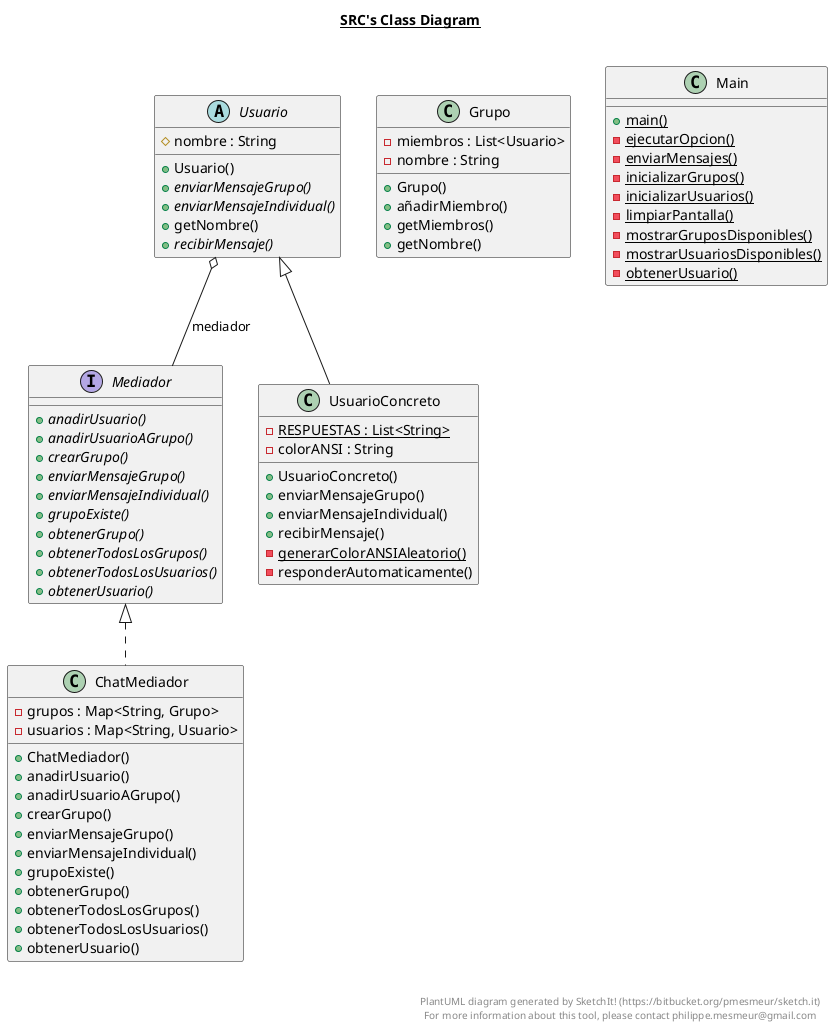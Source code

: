 @startuml

title __SRC's Class Diagram__\n


    class ChatMediador {
        - grupos : Map<String, Grupo>
        - usuarios : Map<String, Usuario>
        + ChatMediador()
        + anadirUsuario()
        + anadirUsuarioAGrupo()
        + crearGrupo()
        + enviarMensajeGrupo()
        + enviarMensajeIndividual()
        + grupoExiste()
        + obtenerGrupo()
        + obtenerTodosLosGrupos()
        + obtenerTodosLosUsuarios()
        + obtenerUsuario()
    }

  


    class Grupo {
        - miembros : List<Usuario>
        - nombre : String
        + Grupo()
        + añadirMiembro()
        + getMiembros()
        + getNombre()
    }


    class Main {
        {static} + main()
        {static} - ejecutarOpcion()
        {static} - enviarMensajes()
        {static} - inicializarGrupos()
        {static} - inicializarUsuarios()
        {static} - limpiarPantalla()
        {static} - mostrarGruposDisponibles()
        {static} - mostrarUsuariosDisponibles()
        {static} - obtenerUsuario()
    }

  

    interface Mediador {
        {abstract} + anadirUsuario()
        {abstract} + anadirUsuarioAGrupo()
        {abstract} + crearGrupo()
        {abstract} + enviarMensajeGrupo()
        {abstract} + enviarMensajeIndividual()
        {abstract} + grupoExiste()
        {abstract} + obtenerGrupo()
        {abstract} + obtenerTodosLosGrupos()
        {abstract} + obtenerTodosLosUsuarios()
        {abstract} + obtenerUsuario()
    }

  


    abstract class Usuario {
        # nombre : String
        + Usuario()
        {abstract} + enviarMensajeGrupo()
        {abstract} + enviarMensajeIndividual()
        + getNombre()
        {abstract} + recibirMensaje()
    }

  


    class UsuarioConcreto {
        {static} - RESPUESTAS : List<String>
        - colorANSI : String
        + UsuarioConcreto()
        + enviarMensajeGrupo()
        + enviarMensajeIndividual()
        + recibirMensaje()
        {static} - generarColorANSIAleatorio()
        - responderAutomaticamente()
    }

  

  ChatMediador .up.|> Mediador
  Usuario o-- Mediador : mediador
  UsuarioConcreto -up-|> Usuario


right footer


PlantUML diagram generated by SketchIt! (https://bitbucket.org/pmesmeur/sketch.it)
For more information about this tool, please contact philippe.mesmeur@gmail.com
endfooter

@enduml
